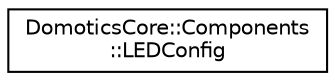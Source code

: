 digraph "Graphical Class Hierarchy"
{
 // LATEX_PDF_SIZE
  edge [fontname="Helvetica",fontsize="10",labelfontname="Helvetica",labelfontsize="10"];
  node [fontname="Helvetica",fontsize="10",shape=record];
  rankdir="LR";
  Node0 [label="DomoticsCore::Components\l::LEDConfig",height=0.2,width=0.4,color="black", fillcolor="white", style="filled",URL="$structDomoticsCore_1_1Components_1_1LEDConfig.html",tooltip=" "];
}
